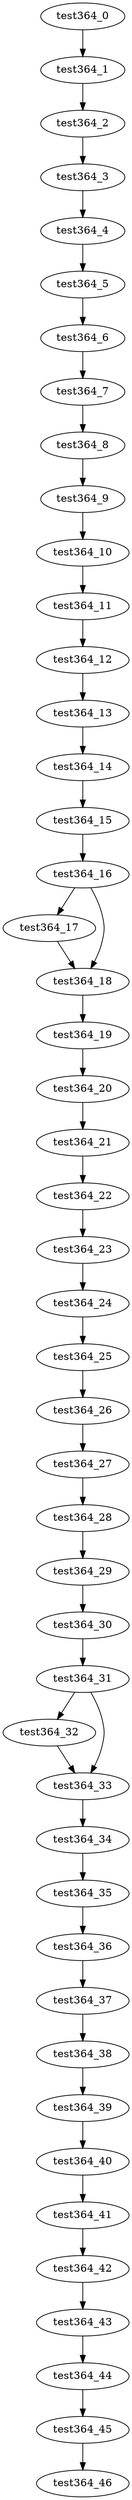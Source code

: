 digraph G {
test364_0->test364_1;
test364_1->test364_2;
test364_2->test364_3;
test364_3->test364_4;
test364_4->test364_5;
test364_5->test364_6;
test364_6->test364_7;
test364_7->test364_8;
test364_8->test364_9;
test364_9->test364_10;
test364_10->test364_11;
test364_11->test364_12;
test364_12->test364_13;
test364_13->test364_14;
test364_14->test364_15;
test364_15->test364_16;
test364_16->test364_17;
test364_16->test364_18;
test364_17->test364_18;
test364_18->test364_19;
test364_19->test364_20;
test364_20->test364_21;
test364_21->test364_22;
test364_22->test364_23;
test364_23->test364_24;
test364_24->test364_25;
test364_25->test364_26;
test364_26->test364_27;
test364_27->test364_28;
test364_28->test364_29;
test364_29->test364_30;
test364_30->test364_31;
test364_31->test364_32;
test364_31->test364_33;
test364_32->test364_33;
test364_33->test364_34;
test364_34->test364_35;
test364_35->test364_36;
test364_36->test364_37;
test364_37->test364_38;
test364_38->test364_39;
test364_39->test364_40;
test364_40->test364_41;
test364_41->test364_42;
test364_42->test364_43;
test364_43->test364_44;
test364_44->test364_45;
test364_45->test364_46;

}
